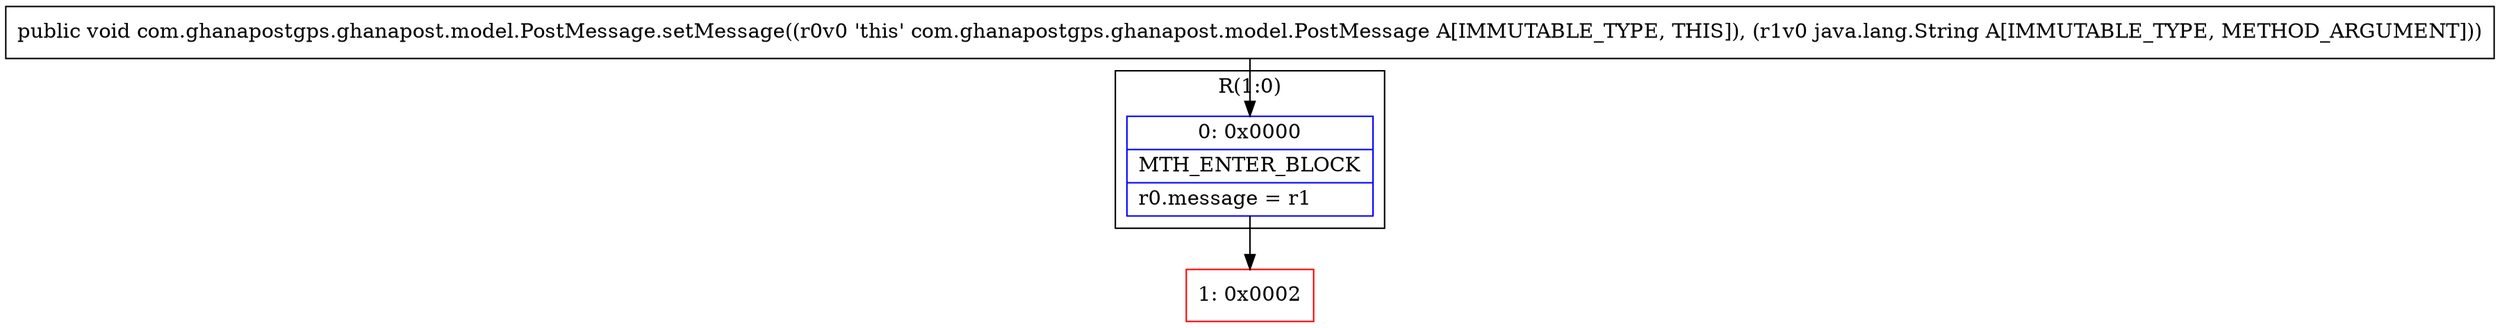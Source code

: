 digraph "CFG forcom.ghanapostgps.ghanapost.model.PostMessage.setMessage(Ljava\/lang\/String;)V" {
subgraph cluster_Region_616054417 {
label = "R(1:0)";
node [shape=record,color=blue];
Node_0 [shape=record,label="{0\:\ 0x0000|MTH_ENTER_BLOCK\l|r0.message = r1\l}"];
}
Node_1 [shape=record,color=red,label="{1\:\ 0x0002}"];
MethodNode[shape=record,label="{public void com.ghanapostgps.ghanapost.model.PostMessage.setMessage((r0v0 'this' com.ghanapostgps.ghanapost.model.PostMessage A[IMMUTABLE_TYPE, THIS]), (r1v0 java.lang.String A[IMMUTABLE_TYPE, METHOD_ARGUMENT])) }"];
MethodNode -> Node_0;
Node_0 -> Node_1;
}

